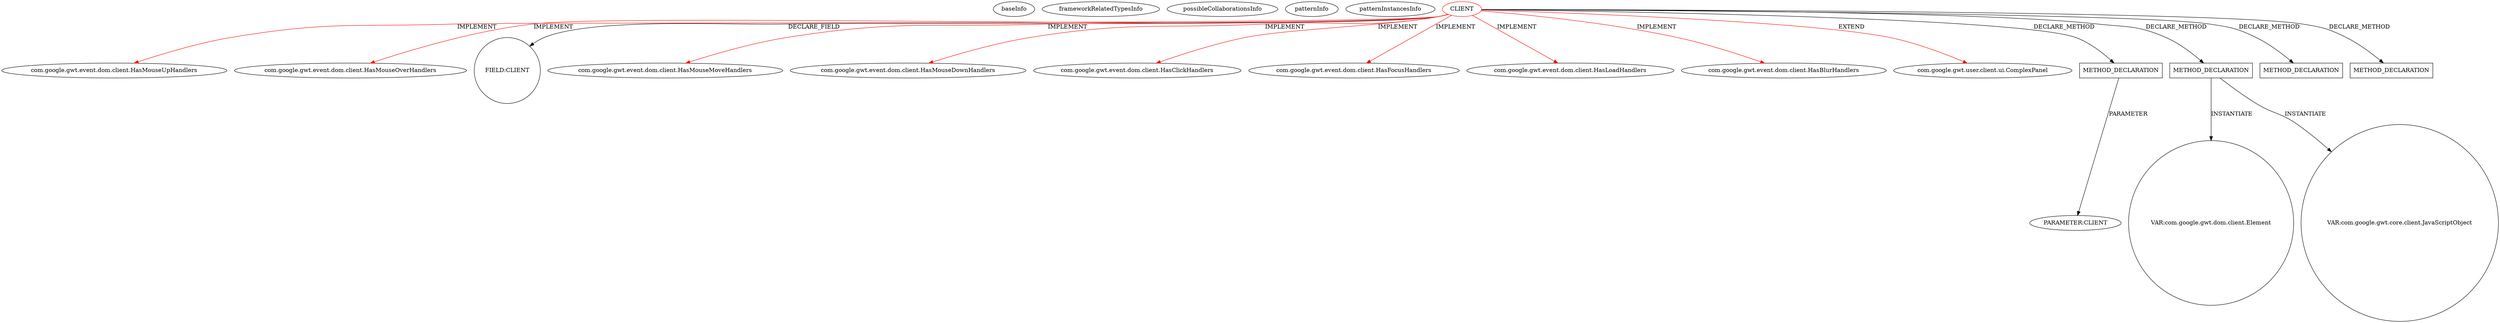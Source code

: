 digraph {
baseInfo[graphId=665,category="pattern",isAnonymous=false,possibleRelation=false]
frameworkRelatedTypesInfo[0="com.google.gwt.event.dom.client.HasClickHandlers",1="com.google.gwt.user.client.ui.ComplexPanel",2="com.google.gwt.event.dom.client.HasBlurHandlers",3="com.google.gwt.event.dom.client.HasMouseOverHandlers",4="com.google.gwt.event.dom.client.HasMouseMoveHandlers",5="com.google.gwt.event.dom.client.HasMouseDownHandlers",6="com.google.gwt.event.dom.client.HasMouseUpHandlers",7="com.google.gwt.event.dom.client.HasLoadHandlers",8="com.google.gwt.event.dom.client.HasFocusHandlers"]
possibleCollaborationsInfo[]
patternInfo[frequency=4.0,patternRootClient=0]
patternInstancesInfo[0="mguiral-GwtSvgLib~/mguiral-GwtSvgLib/GwtSvgLib-master/src/gwt/html5/svg/client/user/ui/SVGSymbolWidget.java~SVGSymbolWidget~3998",1="mguiral-GwtSvgLib~/mguiral-GwtSvgLib/GwtSvgLib-master/src/gwt/html5/svg/client/user/ui/SVGTextContentWidget.java~SVGTextContentWidget~3987",2="mguiral-GwtSvgLib~/mguiral-GwtSvgLib/GwtSvgLib-master/src/gwt/html5/svg/client/user/ui/SVGGraphicalWidget.java~SVGGraphicalWidget~3974",3="mguiral-GwtSvgLib~/mguiral-GwtSvgLib/GwtSvgLib-master/src/gwt/html5/svg/client/user/ui/SVGSwitchWidget.java~SVGSwitchWidget~4001"]
6[label="com.google.gwt.event.dom.client.HasMouseUpHandlers",vertexType="FRAMEWORK_INTERFACE_TYPE",isFrameworkType=false]
0[label="CLIENT",vertexType="ROOT_CLIENT_CLASS_DECLARATION",isFrameworkType=false,color=red]
7[label="com.google.gwt.event.dom.client.HasMouseOverHandlers",vertexType="FRAMEWORK_INTERFACE_TYPE",isFrameworkType=false]
11[label="FIELD:CLIENT",vertexType="FIELD_DECLARATION",isFrameworkType=false,shape=circle]
8[label="com.google.gwt.event.dom.client.HasMouseMoveHandlers",vertexType="FRAMEWORK_INTERFACE_TYPE",isFrameworkType=false]
5[label="com.google.gwt.event.dom.client.HasMouseDownHandlers",vertexType="FRAMEWORK_INTERFACE_TYPE",isFrameworkType=false]
4[label="com.google.gwt.event.dom.client.HasClickHandlers",vertexType="FRAMEWORK_INTERFACE_TYPE",isFrameworkType=false]
2[label="com.google.gwt.event.dom.client.HasFocusHandlers",vertexType="FRAMEWORK_INTERFACE_TYPE",isFrameworkType=false]
10[label="com.google.gwt.event.dom.client.HasLoadHandlers",vertexType="FRAMEWORK_INTERFACE_TYPE",isFrameworkType=false]
3[label="com.google.gwt.event.dom.client.HasBlurHandlers",vertexType="FRAMEWORK_INTERFACE_TYPE",isFrameworkType=false]
1[label="com.google.gwt.user.client.ui.ComplexPanel",vertexType="FRAMEWORK_CLASS_TYPE",isFrameworkType=false]
149[label="METHOD_DECLARATION",vertexType="CLIENT_METHOD_DECLARATION",isFrameworkType=false,shape=box]
151[label="PARAMETER:CLIENT",vertexType="PARAMETER_DECLARATION",isFrameworkType=false]
117[label="METHOD_DECLARATION",vertexType="CLIENT_METHOD_DECLARATION",isFrameworkType=false,shape=box]
123[label="VAR:com.google.gwt.dom.client.Element",vertexType="VARIABLE_EXPRESION",isFrameworkType=false,shape=circle]
120[label="VAR:com.google.gwt.core.client.JavaScriptObject",vertexType="VARIABLE_EXPRESION",isFrameworkType=false,shape=circle]
112[label="METHOD_DECLARATION",vertexType="CLIENT_METHOD_DECLARATION",isFrameworkType=false,shape=box]
115[label="METHOD_DECLARATION",vertexType="CLIENT_METHOD_DECLARATION",isFrameworkType=false,shape=box]
0->4[label="IMPLEMENT",color=red]
0->1[label="EXTEND",color=red]
0->149[label="DECLARE_METHOD"]
0->115[label="DECLARE_METHOD"]
0->3[label="IMPLEMENT",color=red]
0->11[label="DECLARE_FIELD"]
0->112[label="DECLARE_METHOD"]
117->120[label="INSTANTIATE"]
0->7[label="IMPLEMENT",color=red]
0->8[label="IMPLEMENT",color=red]
117->123[label="INSTANTIATE"]
0->5[label="IMPLEMENT",color=red]
0->6[label="IMPLEMENT",color=red]
0->117[label="DECLARE_METHOD"]
0->10[label="IMPLEMENT",color=red]
149->151[label="PARAMETER"]
0->2[label="IMPLEMENT",color=red]
}
